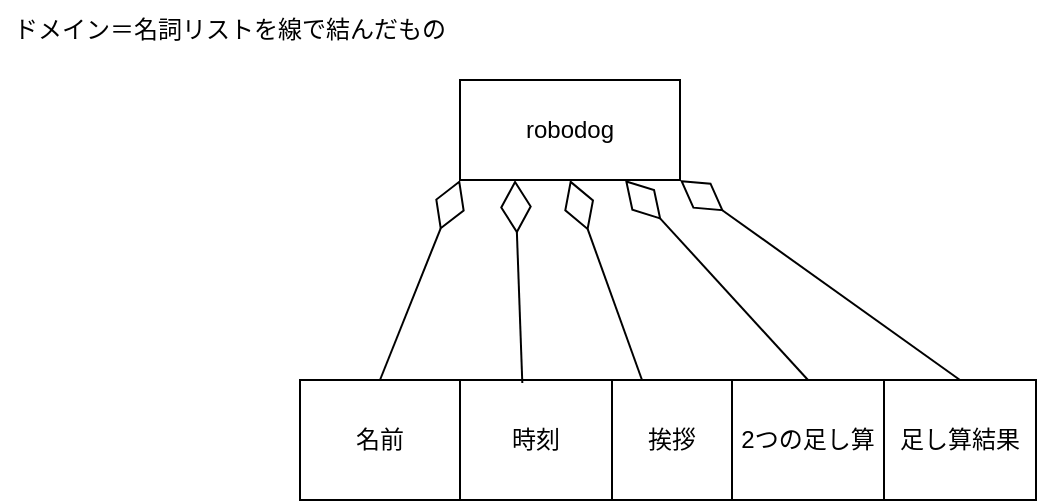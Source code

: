 <mxfile>
    <diagram id="JBA1GqpKUFHyZurQm86B" name="ページ1">
        <mxGraphModel dx="1507" dy="582" grid="1" gridSize="10" guides="1" tooltips="1" connect="1" arrows="1" fold="1" page="1" pageScale="1" pageWidth="827" pageHeight="1169" math="0" shadow="0">
            <root>
                <mxCell id="0"/>
                <mxCell id="1" parent="0"/>
                <mxCell id="2" value="名前" style="rounded=0;whiteSpace=wrap;html=1;" vertex="1" parent="1">
                    <mxGeometry x="230" y="210" width="80" height="60" as="geometry"/>
                </mxCell>
                <mxCell id="3" value="" style="endArrow=diamondThin;endFill=0;endSize=24;html=1;entryX=0;entryY=1;entryDx=0;entryDy=0;exitX=0.5;exitY=0;exitDx=0;exitDy=0;" edge="1" parent="1" source="2" target="4">
                    <mxGeometry width="160" relative="1" as="geometry">
                        <mxPoint x="310" y="210" as="sourcePoint"/>
                        <mxPoint x="490" y="290" as="targetPoint"/>
                    </mxGeometry>
                </mxCell>
                <mxCell id="4" value="robodog" style="html=1;whiteSpace=wrap;" vertex="1" parent="1">
                    <mxGeometry x="310" y="60" width="110" height="50" as="geometry"/>
                </mxCell>
                <mxCell id="6" value="時刻" style="rounded=0;whiteSpace=wrap;html=1;" vertex="1" parent="1">
                    <mxGeometry x="310" y="210" width="76" height="60" as="geometry"/>
                </mxCell>
                <mxCell id="7" value="" style="endArrow=diamondThin;endFill=0;endSize=24;html=1;entryX=0.25;entryY=1;entryDx=0;entryDy=0;exitX=0.41;exitY=0.025;exitDx=0;exitDy=0;exitPerimeter=0;" edge="1" parent="1" source="6" target="4">
                    <mxGeometry width="160" relative="1" as="geometry">
                        <mxPoint x="300" y="220" as="sourcePoint"/>
                        <mxPoint x="348" y="120" as="targetPoint"/>
                    </mxGeometry>
                </mxCell>
                <mxCell id="8" value="挨拶" style="rounded=0;whiteSpace=wrap;html=1;" vertex="1" parent="1">
                    <mxGeometry x="386" y="210" width="60" height="60" as="geometry"/>
                </mxCell>
                <mxCell id="9" value="" style="endArrow=diamondThin;endFill=0;endSize=24;html=1;entryX=0.5;entryY=1;entryDx=0;entryDy=0;exitX=0.25;exitY=0;exitDx=0;exitDy=0;" edge="1" parent="1" source="8" target="4">
                    <mxGeometry width="160" relative="1" as="geometry">
                        <mxPoint x="351" y="222" as="sourcePoint"/>
                        <mxPoint x="348" y="120" as="targetPoint"/>
                    </mxGeometry>
                </mxCell>
                <mxCell id="10" value="" style="endArrow=diamondThin;endFill=0;endSize=24;html=1;entryX=0.75;entryY=1;entryDx=0;entryDy=0;exitX=0.5;exitY=0;exitDx=0;exitDy=0;" edge="1" parent="1" source="13" target="4">
                    <mxGeometry width="160" relative="1" as="geometry">
                        <mxPoint x="463" y="212" as="sourcePoint"/>
                        <mxPoint x="460" y="110" as="targetPoint"/>
                    </mxGeometry>
                </mxCell>
                <mxCell id="11" value="" style="endArrow=diamondThin;endFill=0;endSize=24;html=1;entryX=1;entryY=1;entryDx=0;entryDy=0;exitX=0.5;exitY=0;exitDx=0;exitDy=0;" edge="1" parent="1" source="12" target="4">
                    <mxGeometry width="160" relative="1" as="geometry">
                        <mxPoint x="513" y="222" as="sourcePoint"/>
                        <mxPoint x="510" y="120" as="targetPoint"/>
                    </mxGeometry>
                </mxCell>
                <mxCell id="12" value="足し算結果" style="rounded=0;whiteSpace=wrap;html=1;" vertex="1" parent="1">
                    <mxGeometry x="522" y="210" width="76" height="60" as="geometry"/>
                </mxCell>
                <mxCell id="13" value="2つの足し算" style="rounded=0;whiteSpace=wrap;html=1;" vertex="1" parent="1">
                    <mxGeometry x="446" y="210" width="76" height="60" as="geometry"/>
                </mxCell>
                <mxCell id="15" value="ドメイン＝名詞リストを線で結んだもの" style="text;html=1;align=center;verticalAlign=middle;whiteSpace=wrap;rounded=0;" vertex="1" parent="1">
                    <mxGeometry x="80" y="20" width="230" height="30" as="geometry"/>
                </mxCell>
            </root>
        </mxGraphModel>
    </diagram>
</mxfile>